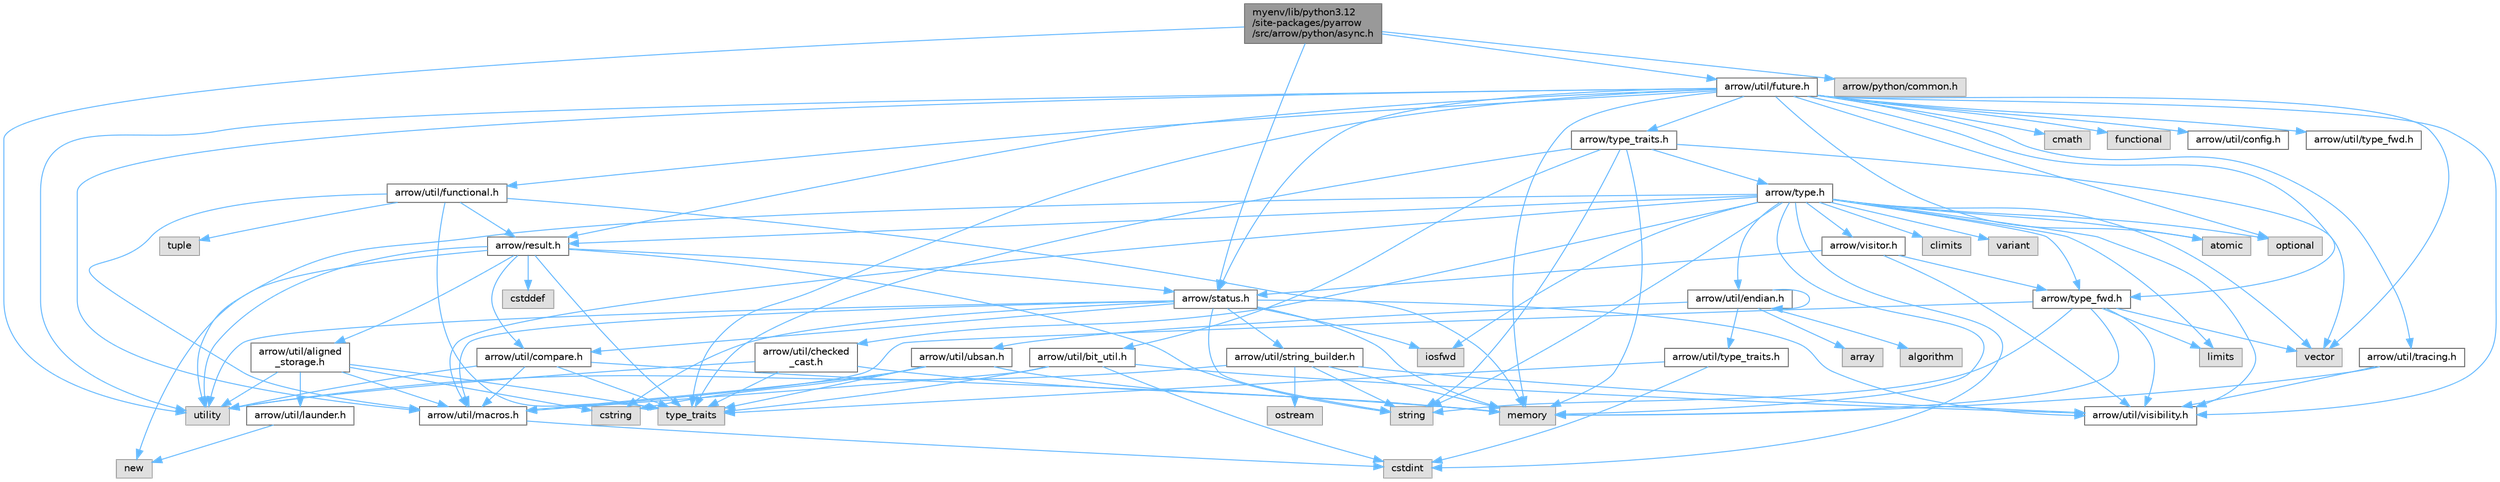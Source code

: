 digraph "myenv/lib/python3.12/site-packages/pyarrow/src/arrow/python/async.h"
{
 // LATEX_PDF_SIZE
  bgcolor="transparent";
  edge [fontname=Helvetica,fontsize=10,labelfontname=Helvetica,labelfontsize=10];
  node [fontname=Helvetica,fontsize=10,shape=box,height=0.2,width=0.4];
  Node1 [id="Node000001",label="myenv/lib/python3.12\l/site-packages/pyarrow\l/src/arrow/python/async.h",height=0.2,width=0.4,color="gray40", fillcolor="grey60", style="filled", fontcolor="black",tooltip=" "];
  Node1 -> Node2 [id="edge1_Node000001_Node000002",color="steelblue1",style="solid",tooltip=" "];
  Node2 [id="Node000002",label="utility",height=0.2,width=0.4,color="grey60", fillcolor="#E0E0E0", style="filled",tooltip=" "];
  Node1 -> Node3 [id="edge2_Node000001_Node000003",color="steelblue1",style="solid",tooltip=" "];
  Node3 [id="Node000003",label="arrow/python/common.h",height=0.2,width=0.4,color="grey60", fillcolor="#E0E0E0", style="filled",tooltip=" "];
  Node1 -> Node4 [id="edge3_Node000001_Node000004",color="steelblue1",style="solid",tooltip=" "];
  Node4 [id="Node000004",label="arrow/status.h",height=0.2,width=0.4,color="grey40", fillcolor="white", style="filled",URL="$status_8h.html",tooltip=" "];
  Node4 -> Node5 [id="edge4_Node000004_Node000005",color="steelblue1",style="solid",tooltip=" "];
  Node5 [id="Node000005",label="cstring",height=0.2,width=0.4,color="grey60", fillcolor="#E0E0E0", style="filled",tooltip=" "];
  Node4 -> Node6 [id="edge5_Node000004_Node000006",color="steelblue1",style="solid",tooltip=" "];
  Node6 [id="Node000006",label="iosfwd",height=0.2,width=0.4,color="grey60", fillcolor="#E0E0E0", style="filled",tooltip=" "];
  Node4 -> Node7 [id="edge6_Node000004_Node000007",color="steelblue1",style="solid",tooltip=" "];
  Node7 [id="Node000007",label="memory",height=0.2,width=0.4,color="grey60", fillcolor="#E0E0E0", style="filled",tooltip=" "];
  Node4 -> Node8 [id="edge7_Node000004_Node000008",color="steelblue1",style="solid",tooltip=" "];
  Node8 [id="Node000008",label="string",height=0.2,width=0.4,color="grey60", fillcolor="#E0E0E0", style="filled",tooltip=" "];
  Node4 -> Node2 [id="edge8_Node000004_Node000002",color="steelblue1",style="solid",tooltip=" "];
  Node4 -> Node9 [id="edge9_Node000004_Node000009",color="steelblue1",style="solid",tooltip=" "];
  Node9 [id="Node000009",label="arrow/util/compare.h",height=0.2,width=0.4,color="grey40", fillcolor="white", style="filled",URL="$util_2compare_8h.html",tooltip=" "];
  Node9 -> Node7 [id="edge10_Node000009_Node000007",color="steelblue1",style="solid",tooltip=" "];
  Node9 -> Node10 [id="edge11_Node000009_Node000010",color="steelblue1",style="solid",tooltip=" "];
  Node10 [id="Node000010",label="type_traits",height=0.2,width=0.4,color="grey60", fillcolor="#E0E0E0", style="filled",tooltip=" "];
  Node9 -> Node2 [id="edge12_Node000009_Node000002",color="steelblue1",style="solid",tooltip=" "];
  Node9 -> Node11 [id="edge13_Node000009_Node000011",color="steelblue1",style="solid",tooltip=" "];
  Node11 [id="Node000011",label="arrow/util/macros.h",height=0.2,width=0.4,color="grey40", fillcolor="white", style="filled",URL="$macros_8h.html",tooltip=" "];
  Node11 -> Node12 [id="edge14_Node000011_Node000012",color="steelblue1",style="solid",tooltip=" "];
  Node12 [id="Node000012",label="cstdint",height=0.2,width=0.4,color="grey60", fillcolor="#E0E0E0", style="filled",tooltip=" "];
  Node4 -> Node11 [id="edge15_Node000004_Node000011",color="steelblue1",style="solid",tooltip=" "];
  Node4 -> Node13 [id="edge16_Node000004_Node000013",color="steelblue1",style="solid",tooltip=" "];
  Node13 [id="Node000013",label="arrow/util/string_builder.h",height=0.2,width=0.4,color="grey40", fillcolor="white", style="filled",URL="$string__builder_8h.html",tooltip=" "];
  Node13 -> Node7 [id="edge17_Node000013_Node000007",color="steelblue1",style="solid",tooltip=" "];
  Node13 -> Node14 [id="edge18_Node000013_Node000014",color="steelblue1",style="solid",tooltip=" "];
  Node14 [id="Node000014",label="ostream",height=0.2,width=0.4,color="grey60", fillcolor="#E0E0E0", style="filled",tooltip=" "];
  Node13 -> Node8 [id="edge19_Node000013_Node000008",color="steelblue1",style="solid",tooltip=" "];
  Node13 -> Node2 [id="edge20_Node000013_Node000002",color="steelblue1",style="solid",tooltip=" "];
  Node13 -> Node15 [id="edge21_Node000013_Node000015",color="steelblue1",style="solid",tooltip=" "];
  Node15 [id="Node000015",label="arrow/util/visibility.h",height=0.2,width=0.4,color="grey40", fillcolor="white", style="filled",URL="$include_2arrow_2util_2visibility_8h.html",tooltip=" "];
  Node4 -> Node15 [id="edge22_Node000004_Node000015",color="steelblue1",style="solid",tooltip=" "];
  Node1 -> Node16 [id="edge23_Node000001_Node000016",color="steelblue1",style="solid",tooltip=" "];
  Node16 [id="Node000016",label="arrow/util/future.h",height=0.2,width=0.4,color="grey40", fillcolor="white", style="filled",URL="$future_8h.html",tooltip=" "];
  Node16 -> Node17 [id="edge24_Node000016_Node000017",color="steelblue1",style="solid",tooltip=" "];
  Node17 [id="Node000017",label="atomic",height=0.2,width=0.4,color="grey60", fillcolor="#E0E0E0", style="filled",tooltip=" "];
  Node16 -> Node18 [id="edge25_Node000016_Node000018",color="steelblue1",style="solid",tooltip=" "];
  Node18 [id="Node000018",label="cmath",height=0.2,width=0.4,color="grey60", fillcolor="#E0E0E0", style="filled",tooltip=" "];
  Node16 -> Node19 [id="edge26_Node000016_Node000019",color="steelblue1",style="solid",tooltip=" "];
  Node19 [id="Node000019",label="functional",height=0.2,width=0.4,color="grey60", fillcolor="#E0E0E0", style="filled",tooltip=" "];
  Node16 -> Node7 [id="edge27_Node000016_Node000007",color="steelblue1",style="solid",tooltip=" "];
  Node16 -> Node20 [id="edge28_Node000016_Node000020",color="steelblue1",style="solid",tooltip=" "];
  Node20 [id="Node000020",label="optional",height=0.2,width=0.4,color="grey60", fillcolor="#E0E0E0", style="filled",tooltip=" "];
  Node16 -> Node10 [id="edge29_Node000016_Node000010",color="steelblue1",style="solid",tooltip=" "];
  Node16 -> Node2 [id="edge30_Node000016_Node000002",color="steelblue1",style="solid",tooltip=" "];
  Node16 -> Node21 [id="edge31_Node000016_Node000021",color="steelblue1",style="solid",tooltip=" "];
  Node21 [id="Node000021",label="vector",height=0.2,width=0.4,color="grey60", fillcolor="#E0E0E0", style="filled",tooltip=" "];
  Node16 -> Node22 [id="edge32_Node000016_Node000022",color="steelblue1",style="solid",tooltip=" "];
  Node22 [id="Node000022",label="arrow/result.h",height=0.2,width=0.4,color="grey40", fillcolor="white", style="filled",URL="$result_8h.html",tooltip=" "];
  Node22 -> Node23 [id="edge33_Node000022_Node000023",color="steelblue1",style="solid",tooltip=" "];
  Node23 [id="Node000023",label="cstddef",height=0.2,width=0.4,color="grey60", fillcolor="#E0E0E0", style="filled",tooltip=" "];
  Node22 -> Node24 [id="edge34_Node000022_Node000024",color="steelblue1",style="solid",tooltip=" "];
  Node24 [id="Node000024",label="new",height=0.2,width=0.4,color="grey60", fillcolor="#E0E0E0", style="filled",tooltip=" "];
  Node22 -> Node8 [id="edge35_Node000022_Node000008",color="steelblue1",style="solid",tooltip=" "];
  Node22 -> Node10 [id="edge36_Node000022_Node000010",color="steelblue1",style="solid",tooltip=" "];
  Node22 -> Node2 [id="edge37_Node000022_Node000002",color="steelblue1",style="solid",tooltip=" "];
  Node22 -> Node4 [id="edge38_Node000022_Node000004",color="steelblue1",style="solid",tooltip=" "];
  Node22 -> Node25 [id="edge39_Node000022_Node000025",color="steelblue1",style="solid",tooltip=" "];
  Node25 [id="Node000025",label="arrow/util/aligned\l_storage.h",height=0.2,width=0.4,color="grey40", fillcolor="white", style="filled",URL="$aligned__storage_8h.html",tooltip=" "];
  Node25 -> Node5 [id="edge40_Node000025_Node000005",color="steelblue1",style="solid",tooltip=" "];
  Node25 -> Node10 [id="edge41_Node000025_Node000010",color="steelblue1",style="solid",tooltip=" "];
  Node25 -> Node2 [id="edge42_Node000025_Node000002",color="steelblue1",style="solid",tooltip=" "];
  Node25 -> Node26 [id="edge43_Node000025_Node000026",color="steelblue1",style="solid",tooltip=" "];
  Node26 [id="Node000026",label="arrow/util/launder.h",height=0.2,width=0.4,color="grey40", fillcolor="white", style="filled",URL="$launder_8h.html",tooltip=" "];
  Node26 -> Node24 [id="edge44_Node000026_Node000024",color="steelblue1",style="solid",tooltip=" "];
  Node25 -> Node11 [id="edge45_Node000025_Node000011",color="steelblue1",style="solid",tooltip=" "];
  Node22 -> Node9 [id="edge46_Node000022_Node000009",color="steelblue1",style="solid",tooltip=" "];
  Node16 -> Node4 [id="edge47_Node000016_Node000004",color="steelblue1",style="solid",tooltip=" "];
  Node16 -> Node27 [id="edge48_Node000016_Node000027",color="steelblue1",style="solid",tooltip=" "];
  Node27 [id="Node000027",label="arrow/type_fwd.h",height=0.2,width=0.4,color="grey40", fillcolor="white", style="filled",URL="$arrow_2type__fwd_8h.html",tooltip=" "];
  Node27 -> Node28 [id="edge49_Node000027_Node000028",color="steelblue1",style="solid",tooltip=" "];
  Node28 [id="Node000028",label="limits",height=0.2,width=0.4,color="grey60", fillcolor="#E0E0E0", style="filled",tooltip=" "];
  Node27 -> Node7 [id="edge50_Node000027_Node000007",color="steelblue1",style="solid",tooltip=" "];
  Node27 -> Node8 [id="edge51_Node000027_Node000008",color="steelblue1",style="solid",tooltip=" "];
  Node27 -> Node21 [id="edge52_Node000027_Node000021",color="steelblue1",style="solid",tooltip=" "];
  Node27 -> Node11 [id="edge53_Node000027_Node000011",color="steelblue1",style="solid",tooltip=" "];
  Node27 -> Node15 [id="edge54_Node000027_Node000015",color="steelblue1",style="solid",tooltip=" "];
  Node16 -> Node29 [id="edge55_Node000016_Node000029",color="steelblue1",style="solid",tooltip=" "];
  Node29 [id="Node000029",label="arrow/type_traits.h",height=0.2,width=0.4,color="grey40", fillcolor="white", style="filled",URL="$include_2arrow_2type__traits_8h.html",tooltip=" "];
  Node29 -> Node7 [id="edge56_Node000029_Node000007",color="steelblue1",style="solid",tooltip=" "];
  Node29 -> Node8 [id="edge57_Node000029_Node000008",color="steelblue1",style="solid",tooltip=" "];
  Node29 -> Node10 [id="edge58_Node000029_Node000010",color="steelblue1",style="solid",tooltip=" "];
  Node29 -> Node21 [id="edge59_Node000029_Node000021",color="steelblue1",style="solid",tooltip=" "];
  Node29 -> Node30 [id="edge60_Node000029_Node000030",color="steelblue1",style="solid",tooltip=" "];
  Node30 [id="Node000030",label="arrow/type.h",height=0.2,width=0.4,color="grey40", fillcolor="white", style="filled",URL="$type_8h.html",tooltip=" "];
  Node30 -> Node17 [id="edge61_Node000030_Node000017",color="steelblue1",style="solid",tooltip=" "];
  Node30 -> Node31 [id="edge62_Node000030_Node000031",color="steelblue1",style="solid",tooltip=" "];
  Node31 [id="Node000031",label="climits",height=0.2,width=0.4,color="grey60", fillcolor="#E0E0E0", style="filled",tooltip=" "];
  Node30 -> Node12 [id="edge63_Node000030_Node000012",color="steelblue1",style="solid",tooltip=" "];
  Node30 -> Node6 [id="edge64_Node000030_Node000006",color="steelblue1",style="solid",tooltip=" "];
  Node30 -> Node28 [id="edge65_Node000030_Node000028",color="steelblue1",style="solid",tooltip=" "];
  Node30 -> Node7 [id="edge66_Node000030_Node000007",color="steelblue1",style="solid",tooltip=" "];
  Node30 -> Node20 [id="edge67_Node000030_Node000020",color="steelblue1",style="solid",tooltip=" "];
  Node30 -> Node8 [id="edge68_Node000030_Node000008",color="steelblue1",style="solid",tooltip=" "];
  Node30 -> Node2 [id="edge69_Node000030_Node000002",color="steelblue1",style="solid",tooltip=" "];
  Node30 -> Node32 [id="edge70_Node000030_Node000032",color="steelblue1",style="solid",tooltip=" "];
  Node32 [id="Node000032",label="variant",height=0.2,width=0.4,color="grey60", fillcolor="#E0E0E0", style="filled",tooltip=" "];
  Node30 -> Node21 [id="edge71_Node000030_Node000021",color="steelblue1",style="solid",tooltip=" "];
  Node30 -> Node22 [id="edge72_Node000030_Node000022",color="steelblue1",style="solid",tooltip=" "];
  Node30 -> Node27 [id="edge73_Node000030_Node000027",color="steelblue1",style="solid",tooltip=" "];
  Node30 -> Node33 [id="edge74_Node000030_Node000033",color="steelblue1",style="solid",tooltip=" "];
  Node33 [id="Node000033",label="arrow/util/checked\l_cast.h",height=0.2,width=0.4,color="grey40", fillcolor="white", style="filled",URL="$checked__cast_8h.html",tooltip=" "];
  Node33 -> Node7 [id="edge75_Node000033_Node000007",color="steelblue1",style="solid",tooltip=" "];
  Node33 -> Node10 [id="edge76_Node000033_Node000010",color="steelblue1",style="solid",tooltip=" "];
  Node33 -> Node2 [id="edge77_Node000033_Node000002",color="steelblue1",style="solid",tooltip=" "];
  Node30 -> Node34 [id="edge78_Node000030_Node000034",color="steelblue1",style="solid",tooltip=" "];
  Node34 [id="Node000034",label="arrow/util/endian.h",height=0.2,width=0.4,color="grey40", fillcolor="white", style="filled",URL="$endian_8h.html",tooltip=" "];
  Node34 -> Node34 [id="edge79_Node000034_Node000034",color="steelblue1",style="solid",tooltip=" "];
  Node34 -> Node35 [id="edge80_Node000034_Node000035",color="steelblue1",style="solid",tooltip=" "];
  Node35 [id="Node000035",label="algorithm",height=0.2,width=0.4,color="grey60", fillcolor="#E0E0E0", style="filled",tooltip=" "];
  Node34 -> Node36 [id="edge81_Node000034_Node000036",color="steelblue1",style="solid",tooltip=" "];
  Node36 [id="Node000036",label="array",height=0.2,width=0.4,color="grey60", fillcolor="#E0E0E0", style="filled",tooltip=" "];
  Node34 -> Node37 [id="edge82_Node000034_Node000037",color="steelblue1",style="solid",tooltip=" "];
  Node37 [id="Node000037",label="arrow/util/type_traits.h",height=0.2,width=0.4,color="grey40", fillcolor="white", style="filled",URL="$include_2arrow_2util_2type__traits_8h.html",tooltip=" "];
  Node37 -> Node12 [id="edge83_Node000037_Node000012",color="steelblue1",style="solid",tooltip=" "];
  Node37 -> Node10 [id="edge84_Node000037_Node000010",color="steelblue1",style="solid",tooltip=" "];
  Node34 -> Node38 [id="edge85_Node000034_Node000038",color="steelblue1",style="solid",tooltip=" "];
  Node38 [id="Node000038",label="arrow/util/ubsan.h",height=0.2,width=0.4,color="grey40", fillcolor="white", style="filled",URL="$ubsan_8h.html",tooltip=" "];
  Node38 -> Node5 [id="edge86_Node000038_Node000005",color="steelblue1",style="solid",tooltip=" "];
  Node38 -> Node7 [id="edge87_Node000038_Node000007",color="steelblue1",style="solid",tooltip=" "];
  Node38 -> Node10 [id="edge88_Node000038_Node000010",color="steelblue1",style="solid",tooltip=" "];
  Node38 -> Node11 [id="edge89_Node000038_Node000011",color="steelblue1",style="solid",tooltip=" "];
  Node30 -> Node11 [id="edge90_Node000030_Node000011",color="steelblue1",style="solid",tooltip=" "];
  Node30 -> Node15 [id="edge91_Node000030_Node000015",color="steelblue1",style="solid",tooltip=" "];
  Node30 -> Node39 [id="edge92_Node000030_Node000039",color="steelblue1",style="solid",tooltip=" "];
  Node39 [id="Node000039",label="arrow/visitor.h",height=0.2,width=0.4,color="grey40", fillcolor="white", style="filled",URL="$visitor_8h.html",tooltip=" "];
  Node39 -> Node4 [id="edge93_Node000039_Node000004",color="steelblue1",style="solid",tooltip=" "];
  Node39 -> Node27 [id="edge94_Node000039_Node000027",color="steelblue1",style="solid",tooltip=" "];
  Node39 -> Node15 [id="edge95_Node000039_Node000015",color="steelblue1",style="solid",tooltip=" "];
  Node29 -> Node40 [id="edge96_Node000029_Node000040",color="steelblue1",style="solid",tooltip=" "];
  Node40 [id="Node000040",label="arrow/util/bit_util.h",height=0.2,width=0.4,color="grey40", fillcolor="white", style="filled",URL="$bit__util_8h.html",tooltip=" "];
  Node40 -> Node12 [id="edge97_Node000040_Node000012",color="steelblue1",style="solid",tooltip=" "];
  Node40 -> Node10 [id="edge98_Node000040_Node000010",color="steelblue1",style="solid",tooltip=" "];
  Node40 -> Node11 [id="edge99_Node000040_Node000011",color="steelblue1",style="solid",tooltip=" "];
  Node40 -> Node15 [id="edge100_Node000040_Node000015",color="steelblue1",style="solid",tooltip=" "];
  Node16 -> Node41 [id="edge101_Node000016_Node000041",color="steelblue1",style="solid",tooltip=" "];
  Node41 [id="Node000041",label="arrow/util/config.h",height=0.2,width=0.4,color="grey40", fillcolor="white", style="filled",URL="$pyarrow_2include_2arrow_2util_2config_8h.html",tooltip=" "];
  Node16 -> Node42 [id="edge102_Node000016_Node000042",color="steelblue1",style="solid",tooltip=" "];
  Node42 [id="Node000042",label="arrow/util/functional.h",height=0.2,width=0.4,color="grey40", fillcolor="white", style="filled",URL="$functional_8h.html",tooltip=" "];
  Node42 -> Node7 [id="edge103_Node000042_Node000007",color="steelblue1",style="solid",tooltip=" "];
  Node42 -> Node43 [id="edge104_Node000042_Node000043",color="steelblue1",style="solid",tooltip=" "];
  Node43 [id="Node000043",label="tuple",height=0.2,width=0.4,color="grey60", fillcolor="#E0E0E0", style="filled",tooltip=" "];
  Node42 -> Node10 [id="edge105_Node000042_Node000010",color="steelblue1",style="solid",tooltip=" "];
  Node42 -> Node22 [id="edge106_Node000042_Node000022",color="steelblue1",style="solid",tooltip=" "];
  Node42 -> Node11 [id="edge107_Node000042_Node000011",color="steelblue1",style="solid",tooltip=" "];
  Node16 -> Node11 [id="edge108_Node000016_Node000011",color="steelblue1",style="solid",tooltip=" "];
  Node16 -> Node44 [id="edge109_Node000016_Node000044",color="steelblue1",style="solid",tooltip=" "];
  Node44 [id="Node000044",label="arrow/util/tracing.h",height=0.2,width=0.4,color="grey40", fillcolor="white", style="filled",URL="$tracing_8h.html",tooltip=" "];
  Node44 -> Node7 [id="edge110_Node000044_Node000007",color="steelblue1",style="solid",tooltip=" "];
  Node44 -> Node15 [id="edge111_Node000044_Node000015",color="steelblue1",style="solid",tooltip=" "];
  Node16 -> Node45 [id="edge112_Node000016_Node000045",color="steelblue1",style="solid",tooltip=" "];
  Node45 [id="Node000045",label="arrow/util/type_fwd.h",height=0.2,width=0.4,color="grey40", fillcolor="white", style="filled",URL="$arrow_2util_2type__fwd_8h.html",tooltip=" "];
  Node16 -> Node15 [id="edge113_Node000016_Node000015",color="steelblue1",style="solid",tooltip=" "];
}
